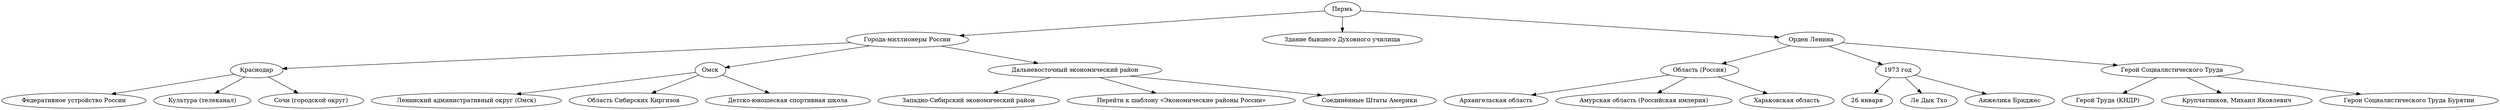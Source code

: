 digraph tree {
    "0x0" [label="Пермь"];
    "0x1" [label="Города-миллионеры России"];
    "0x2" [label="Краснодар"];
    "0x3" [label="Федеративное устройство России"];
    "0x4" [label="Культура (телеканал)"];
    "0x5" [label="Сочи (городской округ)"];
    "0x6" [label="Омск"];
    "0x7" [label="Ленинский административный округ (Омск)"];
    "0x8" [label="Область Сибирских Киргизов"];
    "0x9" [label="Детско-юношеская спортивная школа"];
    "0xa" [label="Дальневосточный экономический район"];
    "0xb" [label="Западно-Сибирский экономический район"];
    "0xc" [label="Перейти к шаблону «Экономические районы России»"];
    "0xd" [label="Соединённые Штаты Америки"];
    "0xe" [label="Здание бывшего Духовного училища"];
    "0xf" [label="Орден Ленина"];
    "0x10" [label="Область (Россия)"];
    "0x11" [label="Архангельская область"];
    "0x12" [label="Амурская область (Российская империя)"];
    "0x13" [label="Харьковская область"];
    "0x14" [label="1973 год"];
    "0x15" [label="26 января"];
    "0x16" [label="Ле Дык Тхо"];
    "0x17" [label="Анжелика Бриджес"];
    "0x18" [label="Герой Социалистического Труда"];
    "0x19" [label="Герой Труда (КНДР)"];
    "0x1a" [label="Крупчатников, Михаил Яковлевич"];
    "0x1b" [label="Герои Социалистического Труда Бурятии"];
    "0x0" -> "0x1";
    "0x0" -> "0xe";
    "0x0" -> "0xf";
    "0x1" -> "0x2";
    "0x1" -> "0x6";
    "0x1" -> "0xa";
    "0x2" -> "0x3";
    "0x2" -> "0x4";
    "0x2" -> "0x5";
    "0x6" -> "0x7";
    "0x6" -> "0x8";
    "0x6" -> "0x9";
    "0xa" -> "0xb";
    "0xa" -> "0xc";
    "0xa" -> "0xd";
    "0xf" -> "0x10";
    "0xf" -> "0x14";
    "0xf" -> "0x18";
    "0x10" -> "0x11";
    "0x10" -> "0x12";
    "0x10" -> "0x13";
    "0x14" -> "0x15";
    "0x14" -> "0x16";
    "0x14" -> "0x17";
    "0x18" -> "0x19";
    "0x18" -> "0x1a";
    "0x18" -> "0x1b";
}
